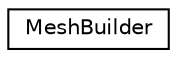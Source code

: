 digraph "Graphical Class Hierarchy"
{
 // LATEX_PDF_SIZE
  edge [fontname="Helvetica",fontsize="10",labelfontname="Helvetica",labelfontsize="10"];
  node [fontname="Helvetica",fontsize="10",shape=record];
  rankdir="LR";
  Node0 [label="MeshBuilder",height=0.2,width=0.4,color="black", fillcolor="white", style="filled",URL="$class_mesh_builder.html",tooltip="Provides methods to generate mesh of different shapes."];
}
